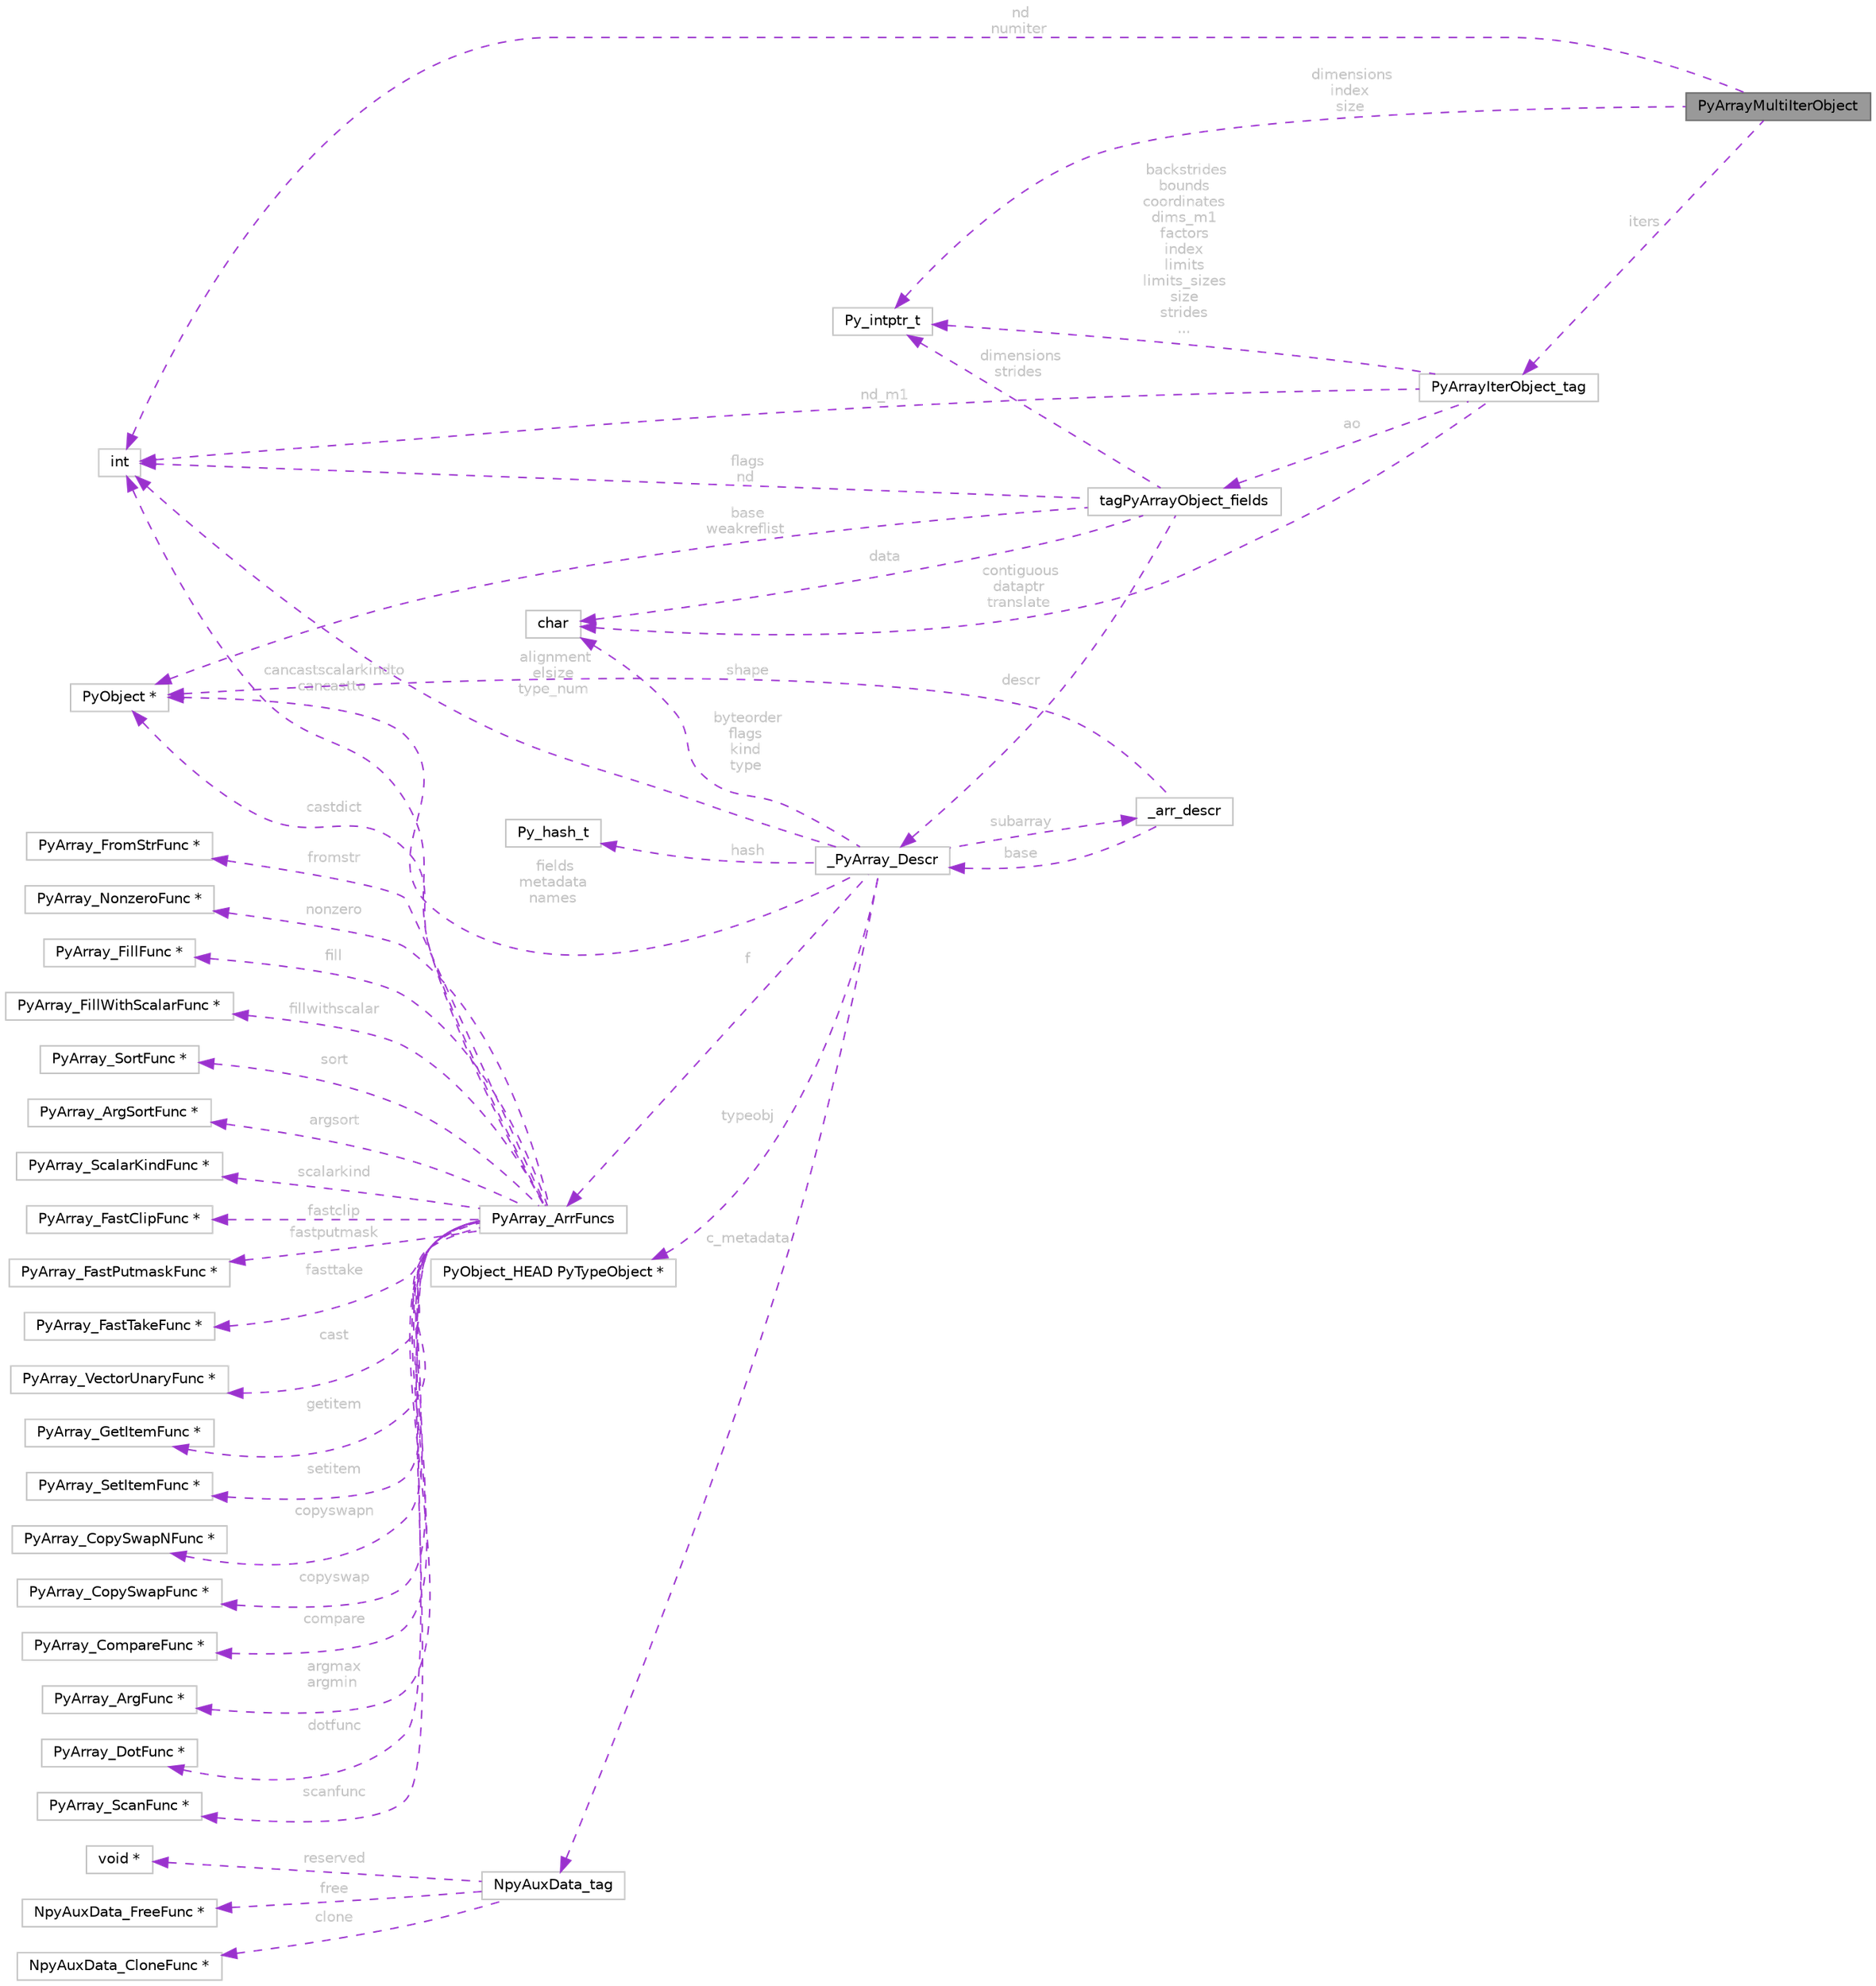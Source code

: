 digraph "PyArrayMultiIterObject"
{
 // LATEX_PDF_SIZE
  bgcolor="transparent";
  edge [fontname=Helvetica,fontsize=10,labelfontname=Helvetica,labelfontsize=10];
  node [fontname=Helvetica,fontsize=10,shape=box,height=0.2,width=0.4];
  rankdir="LR";
  Node1 [id="Node000001",label="PyArrayMultiIterObject",height=0.2,width=0.4,color="gray40", fillcolor="grey60", style="filled", fontcolor="black",tooltip=" "];
  Node2 -> Node1 [id="edge1_Node000001_Node000002",dir="back",color="darkorchid3",style="dashed",tooltip=" ",label=" nd\nnumiter",fontcolor="grey" ];
  Node2 [id="Node000002",label="int",height=0.2,width=0.4,color="grey75", fillcolor="white", style="filled",tooltip=" "];
  Node3 -> Node1 [id="edge2_Node000001_Node000003",dir="back",color="darkorchid3",style="dashed",tooltip=" ",label=" dimensions\nindex\nsize",fontcolor="grey" ];
  Node3 [id="Node000003",label="Py_intptr_t",height=0.2,width=0.4,color="grey75", fillcolor="white", style="filled",tooltip=" "];
  Node4 -> Node1 [id="edge3_Node000001_Node000004",dir="back",color="darkorchid3",style="dashed",tooltip=" ",label=" iters",fontcolor="grey" ];
  Node4 [id="Node000004",label="PyArrayIterObject_tag",height=0.2,width=0.4,color="grey75", fillcolor="white", style="filled",URL="$dc/d24/structPyArrayIterObject__tag.html",tooltip=" "];
  Node2 -> Node4 [id="edge4_Node000004_Node000002",dir="back",color="darkorchid3",style="dashed",tooltip=" ",label=" nd_m1",fontcolor="grey" ];
  Node3 -> Node4 [id="edge5_Node000004_Node000003",dir="back",color="darkorchid3",style="dashed",tooltip=" ",label=" backstrides\nbounds\ncoordinates\ndims_m1\nfactors\nindex\nlimits\nlimits_sizes\nsize\nstrides\n...",fontcolor="grey" ];
  Node5 -> Node4 [id="edge6_Node000004_Node000005",dir="back",color="darkorchid3",style="dashed",tooltip=" ",label=" ao",fontcolor="grey" ];
  Node5 [id="Node000005",label="tagPyArrayObject_fields",height=0.2,width=0.4,color="grey75", fillcolor="white", style="filled",URL="$dd/d57/structtagPyArrayObject__fields.html",tooltip=" "];
  Node6 -> Node5 [id="edge7_Node000005_Node000006",dir="back",color="darkorchid3",style="dashed",tooltip=" ",label=" data",fontcolor="grey" ];
  Node6 [id="Node000006",label="char",height=0.2,width=0.4,color="grey75", fillcolor="white", style="filled",tooltip=" "];
  Node2 -> Node5 [id="edge8_Node000005_Node000002",dir="back",color="darkorchid3",style="dashed",tooltip=" ",label=" flags\nnd",fontcolor="grey" ];
  Node3 -> Node5 [id="edge9_Node000005_Node000003",dir="back",color="darkorchid3",style="dashed",tooltip=" ",label=" dimensions\nstrides",fontcolor="grey" ];
  Node7 -> Node5 [id="edge10_Node000005_Node000007",dir="back",color="darkorchid3",style="dashed",tooltip=" ",label=" base\nweakreflist",fontcolor="grey" ];
  Node7 [id="Node000007",label="PyObject *",height=0.2,width=0.4,color="grey75", fillcolor="white", style="filled",tooltip=" "];
  Node8 -> Node5 [id="edge11_Node000005_Node000008",dir="back",color="darkorchid3",style="dashed",tooltip=" ",label=" descr",fontcolor="grey" ];
  Node8 [id="Node000008",label="_PyArray_Descr",height=0.2,width=0.4,color="grey75", fillcolor="white", style="filled",URL="$d9/ddb/struct__PyArray__Descr.html",tooltip=" "];
  Node9 -> Node8 [id="edge12_Node000008_Node000009",dir="back",color="darkorchid3",style="dashed",tooltip=" ",label=" typeobj",fontcolor="grey" ];
  Node9 [id="Node000009",label="PyObject_HEAD PyTypeObject *",height=0.2,width=0.4,color="grey75", fillcolor="white", style="filled",tooltip=" "];
  Node6 -> Node8 [id="edge13_Node000008_Node000006",dir="back",color="darkorchid3",style="dashed",tooltip=" ",label=" byteorder\nflags\nkind\ntype",fontcolor="grey" ];
  Node2 -> Node8 [id="edge14_Node000008_Node000002",dir="back",color="darkorchid3",style="dashed",tooltip=" ",label=" alignment\nelsize\ntype_num",fontcolor="grey" ];
  Node10 -> Node8 [id="edge15_Node000008_Node000010",dir="back",color="darkorchid3",style="dashed",tooltip=" ",label=" subarray",fontcolor="grey" ];
  Node10 [id="Node000010",label="_arr_descr",height=0.2,width=0.4,color="grey75", fillcolor="white", style="filled",URL="$d4/d79/struct__arr__descr.html",tooltip=" "];
  Node8 -> Node10 [id="edge16_Node000010_Node000008",dir="back",color="darkorchid3",style="dashed",tooltip=" ",label=" base",fontcolor="grey" ];
  Node7 -> Node10 [id="edge17_Node000010_Node000007",dir="back",color="darkorchid3",style="dashed",tooltip=" ",label=" shape",fontcolor="grey" ];
  Node7 -> Node8 [id="edge18_Node000008_Node000007",dir="back",color="darkorchid3",style="dashed",tooltip=" ",label=" fields\nmetadata\nnames",fontcolor="grey" ];
  Node11 -> Node8 [id="edge19_Node000008_Node000011",dir="back",color="darkorchid3",style="dashed",tooltip=" ",label=" f",fontcolor="grey" ];
  Node11 [id="Node000011",label="PyArray_ArrFuncs",height=0.2,width=0.4,color="grey75", fillcolor="white", style="filled",URL="$db/dc3/structPyArray__ArrFuncs.html",tooltip=" "];
  Node12 -> Node11 [id="edge20_Node000011_Node000012",dir="back",color="darkorchid3",style="dashed",tooltip=" ",label=" cast",fontcolor="grey" ];
  Node12 [id="Node000012",label="PyArray_VectorUnaryFunc *",height=0.2,width=0.4,color="grey75", fillcolor="white", style="filled",tooltip=" "];
  Node13 -> Node11 [id="edge21_Node000011_Node000013",dir="back",color="darkorchid3",style="dashed",tooltip=" ",label=" getitem",fontcolor="grey" ];
  Node13 [id="Node000013",label="PyArray_GetItemFunc *",height=0.2,width=0.4,color="grey75", fillcolor="white", style="filled",tooltip=" "];
  Node14 -> Node11 [id="edge22_Node000011_Node000014",dir="back",color="darkorchid3",style="dashed",tooltip=" ",label=" setitem",fontcolor="grey" ];
  Node14 [id="Node000014",label="PyArray_SetItemFunc *",height=0.2,width=0.4,color="grey75", fillcolor="white", style="filled",tooltip=" "];
  Node15 -> Node11 [id="edge23_Node000011_Node000015",dir="back",color="darkorchid3",style="dashed",tooltip=" ",label=" copyswapn",fontcolor="grey" ];
  Node15 [id="Node000015",label="PyArray_CopySwapNFunc *",height=0.2,width=0.4,color="grey75", fillcolor="white", style="filled",tooltip=" "];
  Node16 -> Node11 [id="edge24_Node000011_Node000016",dir="back",color="darkorchid3",style="dashed",tooltip=" ",label=" copyswap",fontcolor="grey" ];
  Node16 [id="Node000016",label="PyArray_CopySwapFunc *",height=0.2,width=0.4,color="grey75", fillcolor="white", style="filled",tooltip=" "];
  Node17 -> Node11 [id="edge25_Node000011_Node000017",dir="back",color="darkorchid3",style="dashed",tooltip=" ",label=" compare",fontcolor="grey" ];
  Node17 [id="Node000017",label="PyArray_CompareFunc *",height=0.2,width=0.4,color="grey75", fillcolor="white", style="filled",tooltip=" "];
  Node18 -> Node11 [id="edge26_Node000011_Node000018",dir="back",color="darkorchid3",style="dashed",tooltip=" ",label=" argmax\nargmin",fontcolor="grey" ];
  Node18 [id="Node000018",label="PyArray_ArgFunc *",height=0.2,width=0.4,color="grey75", fillcolor="white", style="filled",tooltip=" "];
  Node19 -> Node11 [id="edge27_Node000011_Node000019",dir="back",color="darkorchid3",style="dashed",tooltip=" ",label=" dotfunc",fontcolor="grey" ];
  Node19 [id="Node000019",label="PyArray_DotFunc *",height=0.2,width=0.4,color="grey75", fillcolor="white", style="filled",tooltip=" "];
  Node20 -> Node11 [id="edge28_Node000011_Node000020",dir="back",color="darkorchid3",style="dashed",tooltip=" ",label=" scanfunc",fontcolor="grey" ];
  Node20 [id="Node000020",label="PyArray_ScanFunc *",height=0.2,width=0.4,color="grey75", fillcolor="white", style="filled",tooltip=" "];
  Node21 -> Node11 [id="edge29_Node000011_Node000021",dir="back",color="darkorchid3",style="dashed",tooltip=" ",label=" fromstr",fontcolor="grey" ];
  Node21 [id="Node000021",label="PyArray_FromStrFunc *",height=0.2,width=0.4,color="grey75", fillcolor="white", style="filled",tooltip=" "];
  Node22 -> Node11 [id="edge30_Node000011_Node000022",dir="back",color="darkorchid3",style="dashed",tooltip=" ",label=" nonzero",fontcolor="grey" ];
  Node22 [id="Node000022",label="PyArray_NonzeroFunc *",height=0.2,width=0.4,color="grey75", fillcolor="white", style="filled",tooltip=" "];
  Node23 -> Node11 [id="edge31_Node000011_Node000023",dir="back",color="darkorchid3",style="dashed",tooltip=" ",label=" fill",fontcolor="grey" ];
  Node23 [id="Node000023",label="PyArray_FillFunc *",height=0.2,width=0.4,color="grey75", fillcolor="white", style="filled",tooltip=" "];
  Node24 -> Node11 [id="edge32_Node000011_Node000024",dir="back",color="darkorchid3",style="dashed",tooltip=" ",label=" fillwithscalar",fontcolor="grey" ];
  Node24 [id="Node000024",label="PyArray_FillWithScalarFunc *",height=0.2,width=0.4,color="grey75", fillcolor="white", style="filled",tooltip=" "];
  Node25 -> Node11 [id="edge33_Node000011_Node000025",dir="back",color="darkorchid3",style="dashed",tooltip=" ",label=" sort",fontcolor="grey" ];
  Node25 [id="Node000025",label="PyArray_SortFunc *",height=0.2,width=0.4,color="grey75", fillcolor="white", style="filled",tooltip=" "];
  Node26 -> Node11 [id="edge34_Node000011_Node000026",dir="back",color="darkorchid3",style="dashed",tooltip=" ",label=" argsort",fontcolor="grey" ];
  Node26 [id="Node000026",label="PyArray_ArgSortFunc *",height=0.2,width=0.4,color="grey75", fillcolor="white", style="filled",tooltip=" "];
  Node7 -> Node11 [id="edge35_Node000011_Node000007",dir="back",color="darkorchid3",style="dashed",tooltip=" ",label=" castdict",fontcolor="grey" ];
  Node27 -> Node11 [id="edge36_Node000011_Node000027",dir="back",color="darkorchid3",style="dashed",tooltip=" ",label=" scalarkind",fontcolor="grey" ];
  Node27 [id="Node000027",label="PyArray_ScalarKindFunc *",height=0.2,width=0.4,color="grey75", fillcolor="white", style="filled",tooltip=" "];
  Node2 -> Node11 [id="edge37_Node000011_Node000002",dir="back",color="darkorchid3",style="dashed",tooltip=" ",label=" cancastscalarkindto\ncancastto",fontcolor="grey" ];
  Node28 -> Node11 [id="edge38_Node000011_Node000028",dir="back",color="darkorchid3",style="dashed",tooltip=" ",label=" fastclip",fontcolor="grey" ];
  Node28 [id="Node000028",label="PyArray_FastClipFunc *",height=0.2,width=0.4,color="grey75", fillcolor="white", style="filled",tooltip=" "];
  Node29 -> Node11 [id="edge39_Node000011_Node000029",dir="back",color="darkorchid3",style="dashed",tooltip=" ",label=" fastputmask",fontcolor="grey" ];
  Node29 [id="Node000029",label="PyArray_FastPutmaskFunc *",height=0.2,width=0.4,color="grey75", fillcolor="white", style="filled",tooltip=" "];
  Node30 -> Node11 [id="edge40_Node000011_Node000030",dir="back",color="darkorchid3",style="dashed",tooltip=" ",label=" fasttake",fontcolor="grey" ];
  Node30 [id="Node000030",label="PyArray_FastTakeFunc *",height=0.2,width=0.4,color="grey75", fillcolor="white", style="filled",tooltip=" "];
  Node31 -> Node8 [id="edge41_Node000008_Node000031",dir="back",color="darkorchid3",style="dashed",tooltip=" ",label=" c_metadata",fontcolor="grey" ];
  Node31 [id="Node000031",label="NpyAuxData_tag",height=0.2,width=0.4,color="grey75", fillcolor="white", style="filled",URL="$d3/dd6/structNpyAuxData__tag.html",tooltip=" "];
  Node32 -> Node31 [id="edge42_Node000031_Node000032",dir="back",color="darkorchid3",style="dashed",tooltip=" ",label=" free",fontcolor="grey" ];
  Node32 [id="Node000032",label="NpyAuxData_FreeFunc *",height=0.2,width=0.4,color="grey75", fillcolor="white", style="filled",tooltip=" "];
  Node33 -> Node31 [id="edge43_Node000031_Node000033",dir="back",color="darkorchid3",style="dashed",tooltip=" ",label=" clone",fontcolor="grey" ];
  Node33 [id="Node000033",label="NpyAuxData_CloneFunc *",height=0.2,width=0.4,color="grey75", fillcolor="white", style="filled",tooltip=" "];
  Node34 -> Node31 [id="edge44_Node000031_Node000034",dir="back",color="darkorchid3",style="dashed",tooltip=" ",label=" reserved",fontcolor="grey" ];
  Node34 [id="Node000034",label="void *",height=0.2,width=0.4,color="grey75", fillcolor="white", style="filled",tooltip=" "];
  Node35 -> Node8 [id="edge45_Node000008_Node000035",dir="back",color="darkorchid3",style="dashed",tooltip=" ",label=" hash",fontcolor="grey" ];
  Node35 [id="Node000035",label="Py_hash_t",height=0.2,width=0.4,color="grey75", fillcolor="white", style="filled",tooltip=" "];
  Node6 -> Node4 [id="edge46_Node000004_Node000006",dir="back",color="darkorchid3",style="dashed",tooltip=" ",label=" contiguous\ndataptr\ntranslate",fontcolor="grey" ];
}
